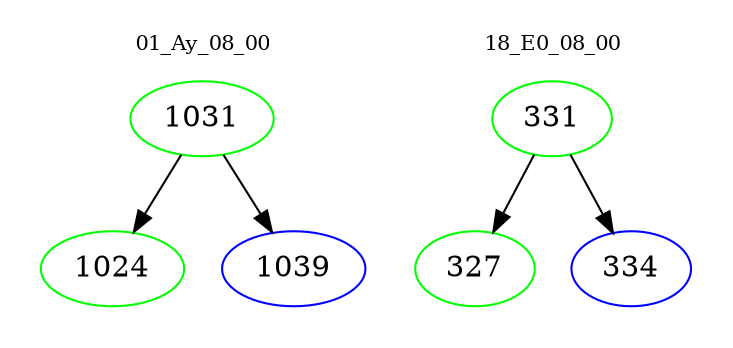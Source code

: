 digraph{
subgraph cluster_0 {
color = white
label = "01_Ay_08_00";
fontsize=10;
T0_1031 [label="1031", color="green"]
T0_1031 -> T0_1024 [color="black"]
T0_1024 [label="1024", color="green"]
T0_1031 -> T0_1039 [color="black"]
T0_1039 [label="1039", color="blue"]
}
subgraph cluster_1 {
color = white
label = "18_E0_08_00";
fontsize=10;
T1_331 [label="331", color="green"]
T1_331 -> T1_327 [color="black"]
T1_327 [label="327", color="green"]
T1_331 -> T1_334 [color="black"]
T1_334 [label="334", color="blue"]
}
}
